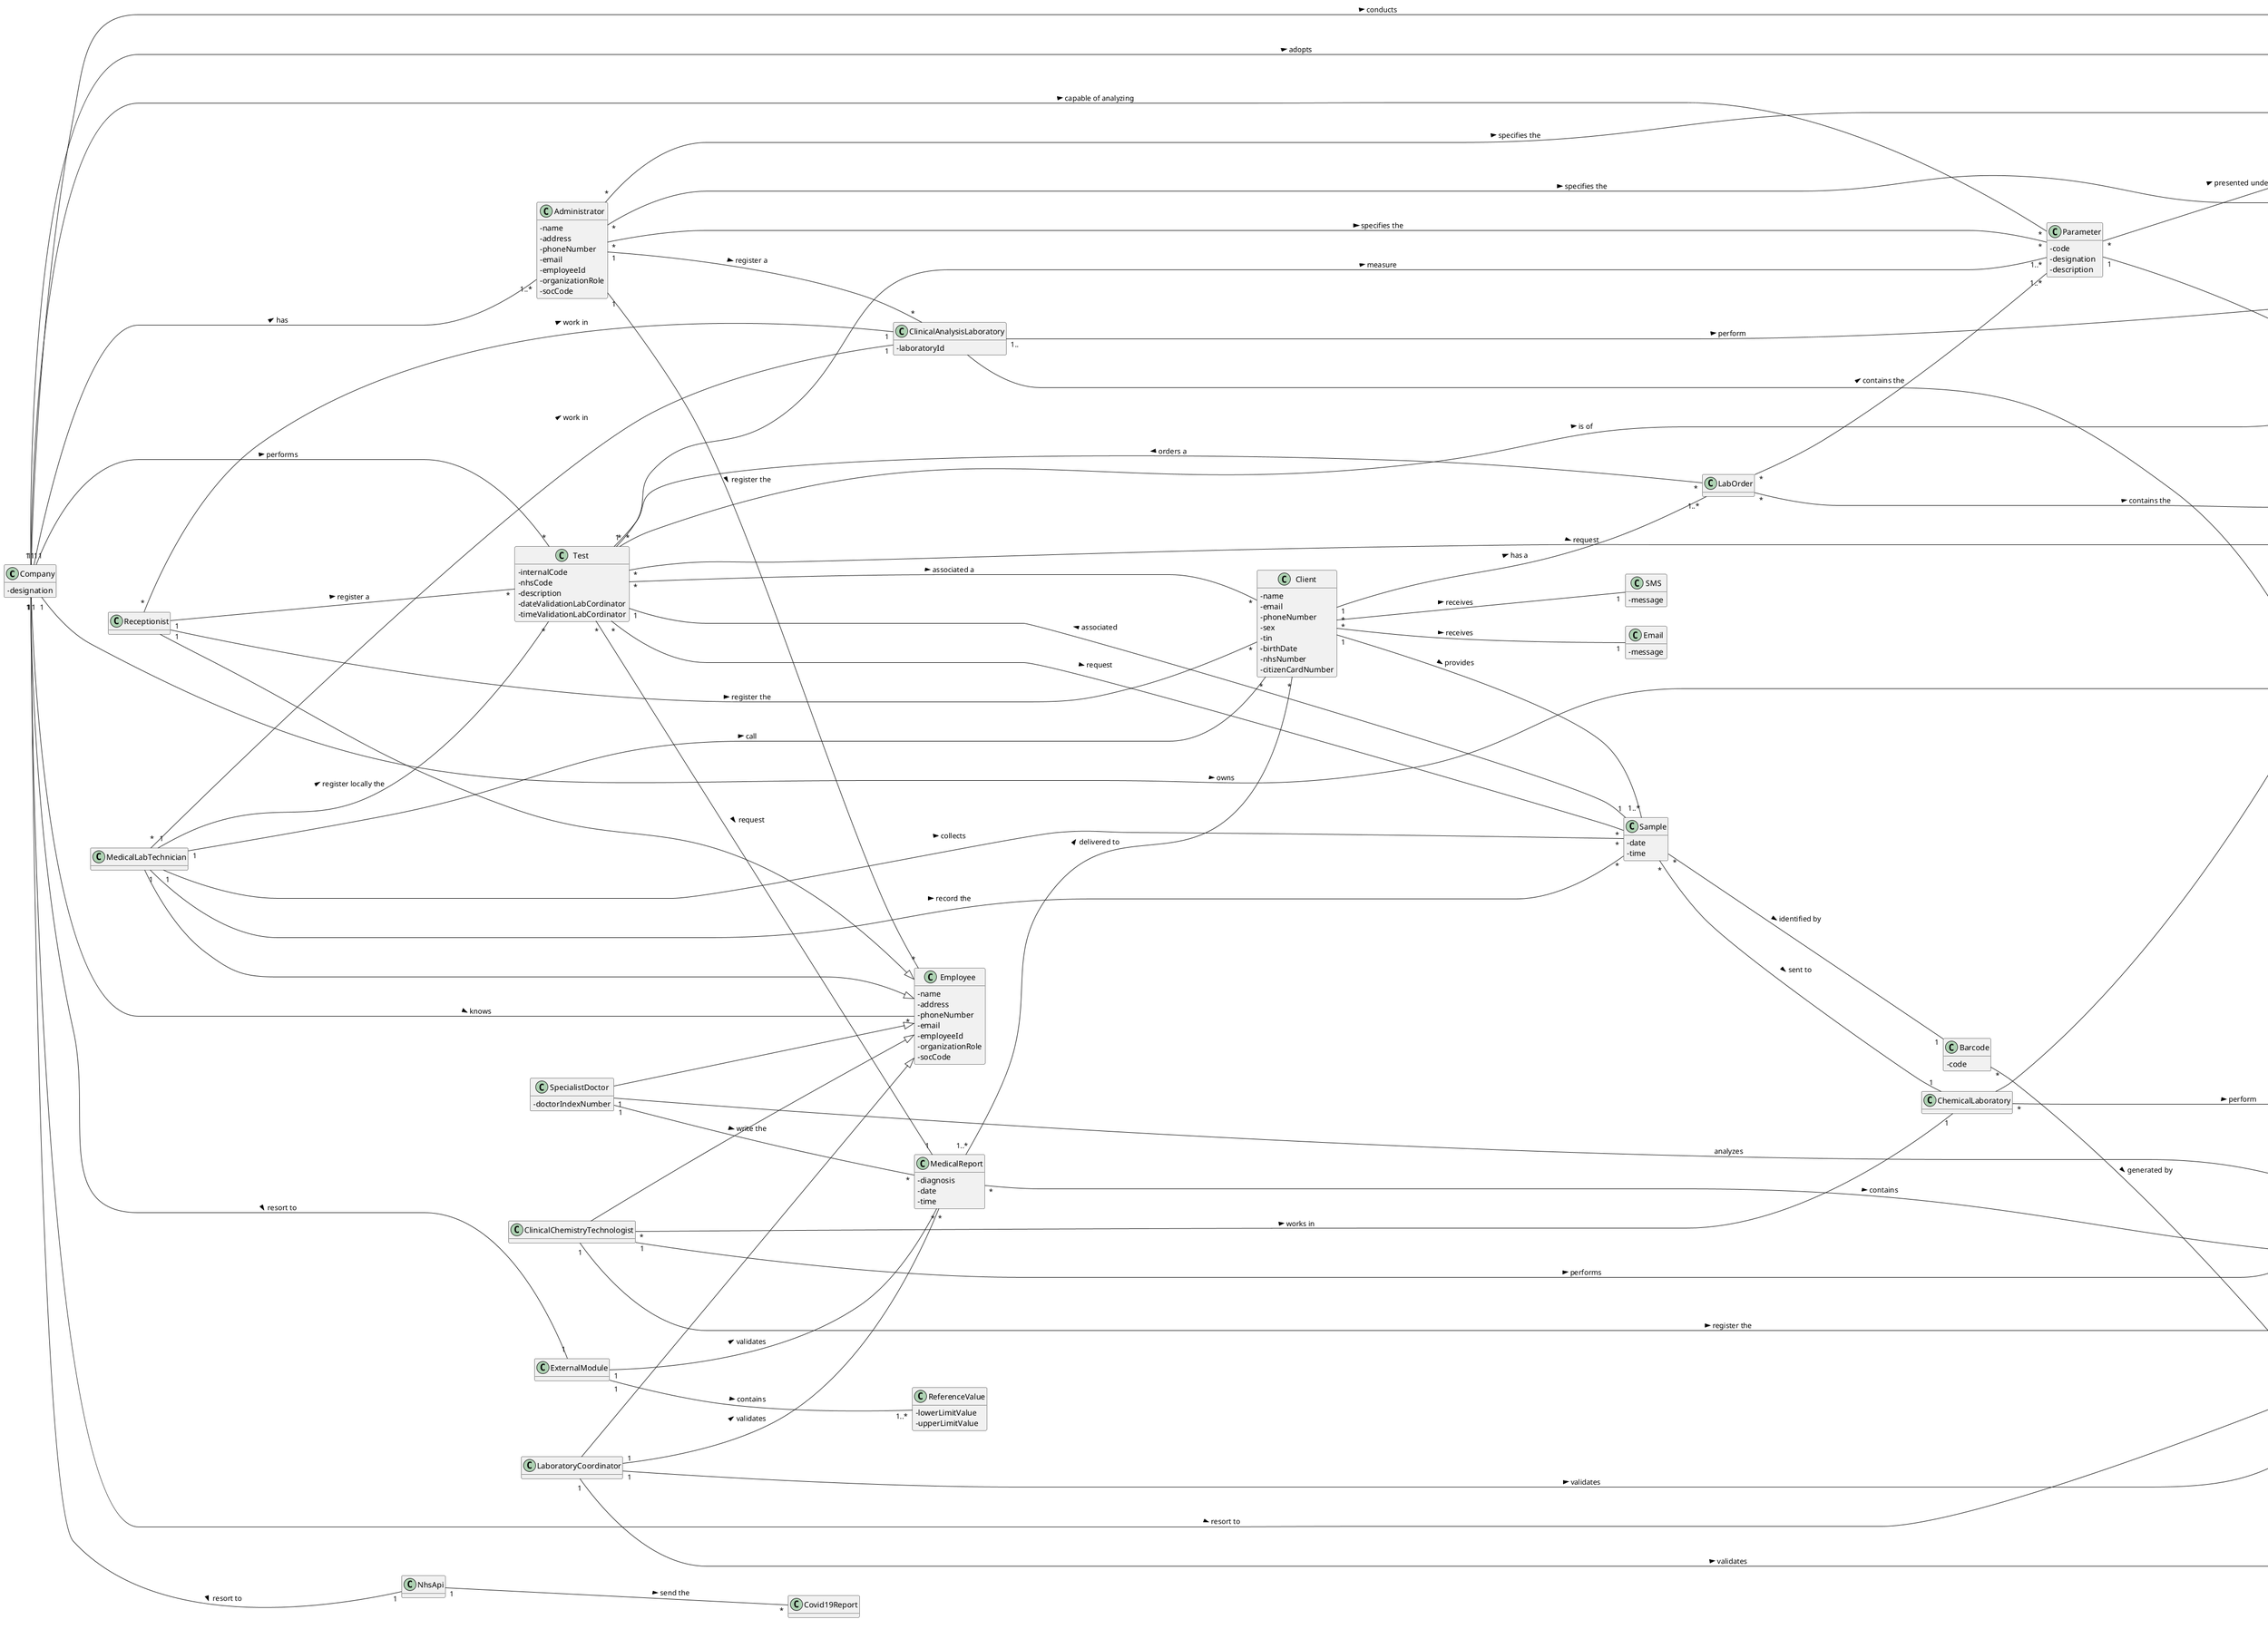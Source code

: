 @startuml
'https://plantuml.com/class-diagram
hide methods
left to right direction
skinparam classAttributeIconSize 0

class Company{
-designation
}

class Laboratory{
-name
-address
-phoneNumber
-tin
}

class ClinicalAnalysisLaboratory{
-laboratoryId
}

class ChemicalLaboratory{
}

class Administrator{
-name
-address
-phoneNumber
-email
-employeeId
-organizationRole
-socCode
}

class Employee{
-name
-address
-phoneNumber
-email
-employeeId
-organizationRole
-socCode
}

class Receptionist{
}

class Client{
 - name
 - email
 - phoneNumber
 - sex
 - tin
 - birthDate
 - nhsNumber
 - citizenCardNumber
}

class Test{
-internalCode
-nhsCode
-description
-dateValidationLabCordinator
-timeValidationLabCordinator
}

class MedicalLabTechnician{
}

class Sample{
-date
-time
}

class TestType{
-code
-description
-collectingMethod
}

class Parameter{
-code
-designation
-description
}

class ParameterResult{
-parameterValue
}

class ParameterCategory{
-name
-code
}

class ChemicalAnalysis{
-date
-time
}

class LabOrder{
}

class ChemicalResult{
}

class Barcode{
-code
}

class ExternalApi{
}

class ClinicalChemistryTechnologist{
}

class SpecialistDoctor{
-doctorIndexNumber
}

class MedicalReport{
-diagnosis
-date
-time
}

class ExternalModule{

}

class ReferenceValue{
-lowerLimitValue
-upperLimitValue
}

class LaboratoryCoordinator{
}

class NhsApi{
}

class Covid19Report{
}

class Email{
-message
}

class SMS{
-message
}

Company "1"----"1..*" Laboratory : owns >
Company "1"----"1..*" Administrator : has >
Company "1"----"*" Employee : knows >
Company "1"----"*" Parameter : capable of analyzing >
Company "1"----"*" ParameterCategory : adopts >
Company "1"----"*" Test : performs >
Company "1"----"*" TestType : conducts >
Company "1"----"1" ExternalApi : resort to >
Company "1"-----"1" ExternalModule : resort to >
Company "1"----"1" NhsApi : resort to >

ClinicalAnalysisLaboratory ----|> Laboratory
ClinicalAnalysisLaboratory "1.."----"1..*" TestType : perform >

ChemicalLaboratory ----|> Laboratory
ChemicalLaboratory "*"----"*" ChemicalAnalysis : perform >

Administrator "1"----"*" Employee : register the >
Administrator "1"----"*" ClinicalAnalysisLaboratory : register a >
Administrator "*"----"*" TestType : specifies the >
Administrator "*"----"*" Parameter : specifies the >
Administrator "*"----"*" ParameterCategory : specifies the >

Receptionist -----|> Employee
Receptionist "1"----"*" Client : register the >
Receptionist "*"----"1" ClinicalAnalysisLaboratory : work in >
Receptionist "1"----"*" Test : register a >

Test"*"----"*" Client : associated a >
Test "*"----"*" Sample : request  >
Test "*"----"1..*" Parameter : measure >
Test "*"----"1" TestType : is of >
Test "*" ---- "1" ChemicalAnalysis : request >
Test "*" ---- "1" MedicalReport : request >

MedicalLabTechnician ----|> Employee
MedicalLabTechnician "*"----"1" ClinicalAnalysisLaboratory : work in >
MedicalLabTechnician "1"----"*" Sample : record the >
MedicalLabTechnician "1"----"*" Sample : collects >
MedicalLabTechnician "1"----"*" Test : register locally the >
MedicalLabTechnician "1"----"*" Client : call >

Parameter "*"----"1" ParameterCategory : presented under >
Parameter "1" ----- "1" ChemicalAnalysis : analyze by >

ParameterCategory "*"--"*" TestType : has a set of <

Sample "*"----"1" ChemicalLaboratory : sent to >
Sample "1"----"1" Test : associated >
Sample "*"----"1" Barcode : identified by >

Barcode "*"----"1" ExternalApi : generated by >

Client "1"-----"1..*" LabOrder : has a >
Client "1"----"1..*" Sample : provides >
Client "*"----"1" SMS : receives >
Client "*"----"1" Email : receives >

LabOrder "*"----"1" Test : orders a >
LabOrder "*"----"1" TestType : contains the >
LabOrder "*"----"1..*" Parameter : contains the >

ChemicalAnalysis "1"----"1" ChemicalResult : generates >

ChemicalResult "1"----"1..*" ParameterResult : contains >

ClinicalChemistryTechnologist ----|> Employee
ClinicalChemistryTechnologist "*"----"1" ChemicalLaboratory : works in >
ClinicalChemistryTechnologist "1"----"*" ChemicalAnalysis : performs >
ClinicalChemistryTechnologist "1"----"*" ChemicalResult : register the >

SpecialistDoctor ----|> Employee
SpecialistDoctor "1"----"*" ChemicalResult : analyzes
SpecialistDoctor "1"----"*" MedicalReport: write the >

MedicalReport "1..*"----"*" Client : delivered to >
MedicalReport "*"----"*" ChemicalResult : contains >

ExternalModule "1"----"*" MedicalReport : validates >
ExternalModule "1"----"1..*" ReferenceValue : contains >

LaboratoryCoordinator ----|> Employee
LaboratoryCoordinator "1"----"*" MedicalReport : validates >
LaboratoryCoordinator "1"----"*" ChemicalAnalysis : validates >
LaboratoryCoordinator "1"----"*" ChemicalResult : validates >

NhsApi "1"----"*" Covid19Report : send the >

@enduml